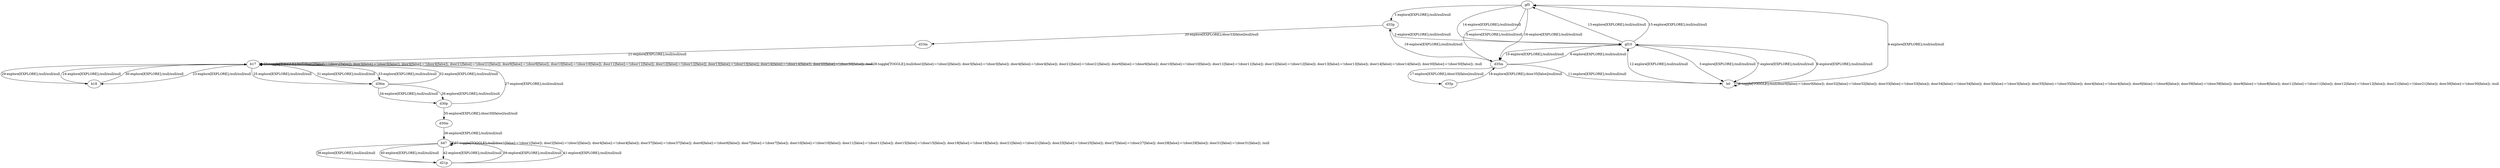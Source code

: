 # Total number of goals covered by this test: 2
# b17 --> d36m
# b47 --> d21p

digraph g {
"gf5" -> "d33p" [label = "1-explore[EXPLORE];/null/null/null"];
"d33p" -> "gf10" [label = "2-explore[EXPLORE];/null/null/null"];
"gf10" -> "b0" [label = "3-explore[EXPLORE];/null/null/null"];
"b0" -> "gf5" [label = "4-explore[EXPLORE];/null/null/null"];
"gf5" -> "d35m" [label = "5-explore[EXPLORE];/null/null/null"];
"d35m" -> "gf10" [label = "6-explore[EXPLORE];/null/null/null"];
"gf10" -> "b0" [label = "7-explore[EXPLORE];/null/null/null"];
"b0" -> "b0" [label = "8-toggle[TOGGLE];/null/door0[false]:=!(door0[false]); door32[false]:=!(door32[false]); door33[false]:=!(door33[false]); door34[false]:=!(door34[false]); door3[false]:=!(door3[false]); door35[false]:=!(door35[false]); door4[false]:=!(door4[false]); door6[false]:=!(door6[false]); door39[false]:=!(door39[false]); door8[false]:=!(door8[false]); door11[false]:=!(door11[false]); door12[false]:=!(door12[false]); door21[false]:=!(door21[false]); door30[false]:=!(door30[false]); /null"];
"b0" -> "gf10" [label = "9-explore[EXPLORE];/null/null/null"];
"gf10" -> "d35m" [label = "10-explore[EXPLORE];/null/null/null"];
"d35m" -> "b0" [label = "11-explore[EXPLORE];/null/null/null"];
"b0" -> "gf10" [label = "12-explore[EXPLORE];/null/null/null"];
"gf10" -> "gf5" [label = "13-explore[EXPLORE];/null/null/null"];
"gf5" -> "gf10" [label = "14-explore[EXPLORE];/null/null/null"];
"gf10" -> "gf5" [label = "15-explore[EXPLORE];/null/null/null"];
"gf5" -> "d35m" [label = "16-explore[EXPLORE];/null/null/null"];
"d35m" -> "d35p" [label = "17-explore[EXPLORE];/door35[false]/null/null"];
"d35p" -> "d35m" [label = "18-explore[EXPLORE];/door35[false]/null/null"];
"d35m" -> "d33p" [label = "19-explore[EXPLORE];/null/null/null"];
"d33p" -> "d33m" [label = "20-explore[EXPLORE];/door33[false]/null/null"];
"d33m" -> "b17" [label = "21-explore[EXPLORE];/null/null/null"];
"b17" -> "b17" [label = "22-toggle[TOGGLE];/null/door2[false]:=!(door2[false]); door3[false]:=!(door3[false]); door4[false]:=!(door4[false]); door21[false]:=!(door21[false]); door6[false]:=!(door6[false]); door10[false]:=!(door10[false]); door11[false]:=!(door11[false]); door12[false]:=!(door12[false]); door13[false]:=!(door13[false]); door14[false]:=!(door14[false]); door30[false]:=!(door30[false]); /null"];
"b17" -> "b18" [label = "23-explore[EXPLORE];/null/null/null"];
"b18" -> "b17" [label = "24-explore[EXPLORE];/null/null/null"];
"b17" -> "d36m" [label = "25-explore[EXPLORE];/null/null/null"];
"d36m" -> "d30p" [label = "26-explore[EXPLORE];/null/null/null"];
"d30p" -> "b17" [label = "27-explore[EXPLORE];/null/null/null"];
"b17" -> "b17" [label = "28-toggle[TOGGLE];/null/door2[false]:=!(door2[false]); door3[false]:=!(door3[false]); door4[false]:=!(door4[false]); door21[false]:=!(door21[false]); door6[false]:=!(door6[false]); door10[false]:=!(door10[false]); door11[false]:=!(door11[false]); door12[false]:=!(door12[false]); door13[false]:=!(door13[false]); door14[false]:=!(door14[false]); door30[false]:=!(door30[false]); /null"];
"b17" -> "b18" [label = "29-explore[EXPLORE];/null/null/null"];
"b18" -> "b17" [label = "30-explore[EXPLORE];/null/null/null"];
"b17" -> "d36m" [label = "31-explore[EXPLORE];/null/null/null"];
"d36m" -> "b17" [label = "32-explore[EXPLORE];/null/null/null"];
"b17" -> "d36m" [label = "33-explore[EXPLORE];/null/null/null"];
"d36m" -> "d30p" [label = "34-explore[EXPLORE];/null/null/null"];
"d30p" -> "d30m" [label = "35-explore[EXPLORE];/door30[false]/null/null"];
"d30m" -> "b47" [label = "36-explore[EXPLORE];/null/null/null"];
"b47" -> "b47" [label = "37-toggle[TOGGLE];/null/door1[false]:=!(door1[false]); door2[false]:=!(door2[false]); door4[false]:=!(door4[false]); door37[false]:=!(door37[false]); door6[false]:=!(door6[false]); door7[false]:=!(door7[false]); door10[false]:=!(door10[false]); door11[false]:=!(door11[false]); door15[false]:=!(door15[false]); door18[false]:=!(door18[false]); door21[false]:=!(door21[false]); door25[false]:=!(door25[false]); door27[false]:=!(door27[false]); door29[false]:=!(door29[false]); door31[false]:=!(door31[false]); /null"];
"b47" -> "d21p" [label = "38-explore[EXPLORE];/null/null/null"];
"d21p" -> "b47" [label = "39-explore[EXPLORE];/null/null/null"];
"b47" -> "d21p" [label = "40-explore[EXPLORE];/null/null/null"];
"d21p" -> "b47" [label = "41-explore[EXPLORE];/null/null/null"];
"b47" -> "d21p" [label = "42-explore[EXPLORE];/null/null/null"];
}